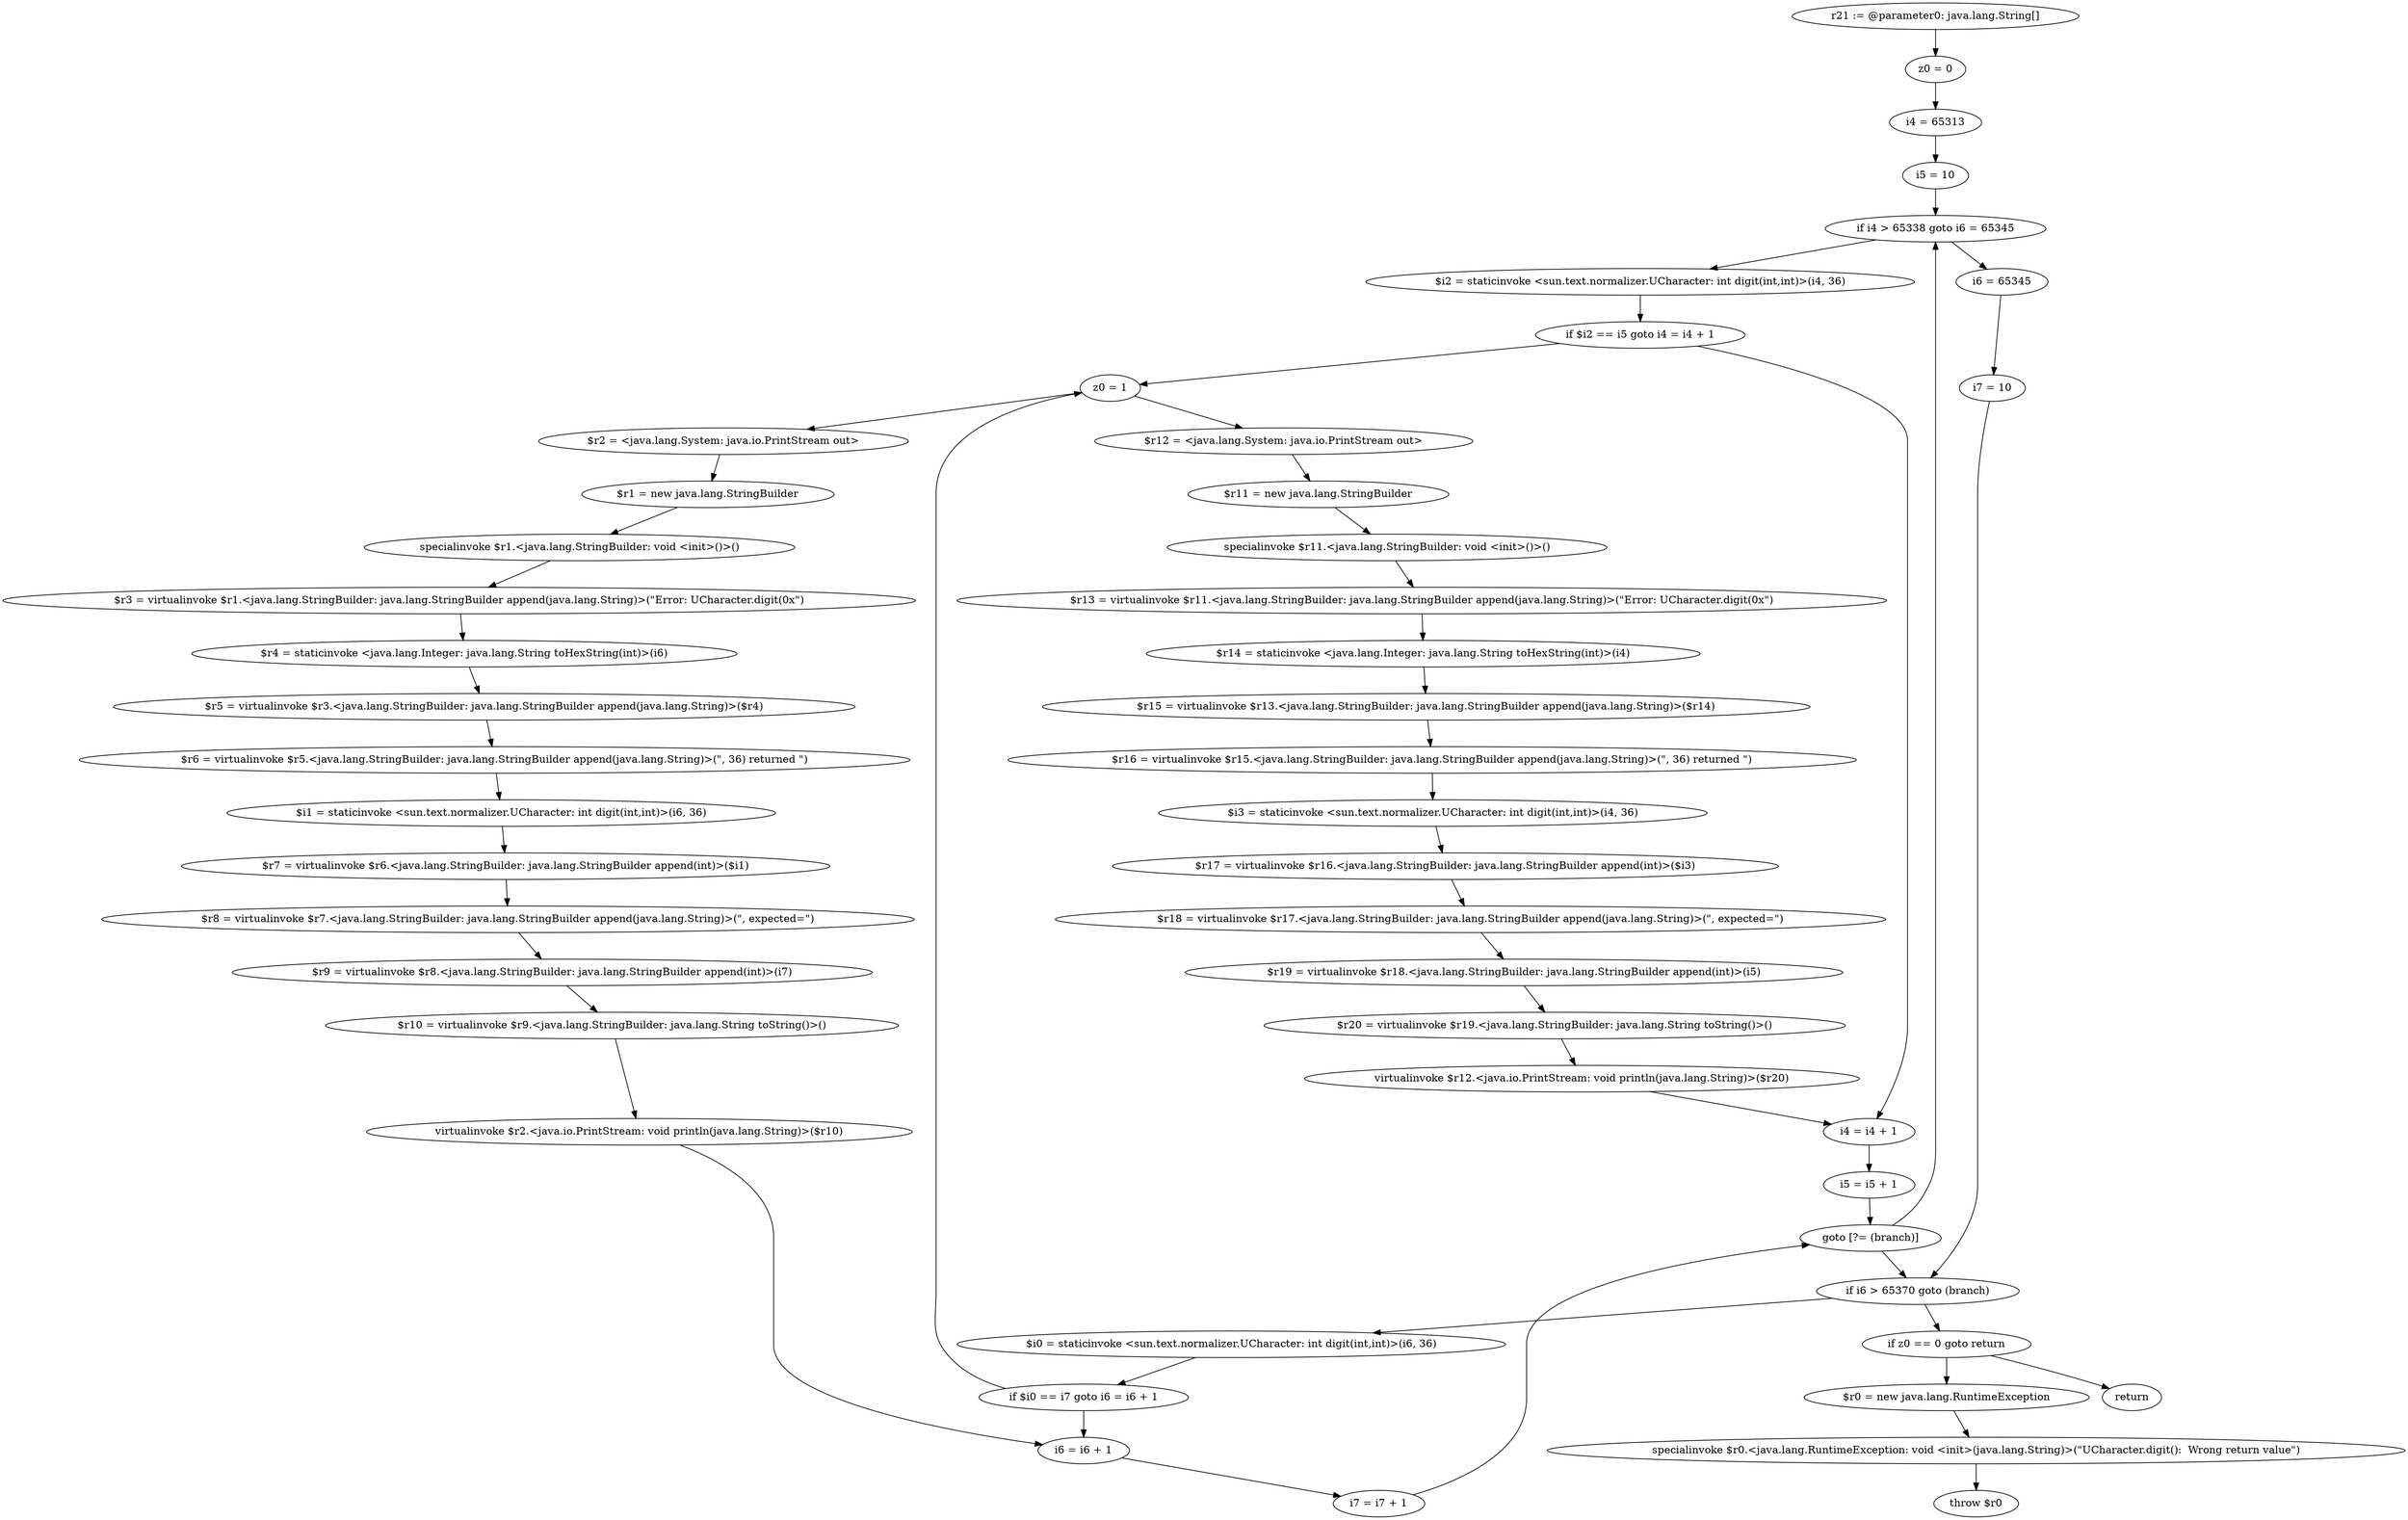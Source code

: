 digraph "unitGraph" {
    "r21 := @parameter0: java.lang.String[]"
    "z0 = 0"
    "i4 = 65313"
    "i5 = 10"
    "if i4 > 65338 goto i6 = 65345"
    "$i2 = staticinvoke <sun.text.normalizer.UCharacter: int digit(int,int)>(i4, 36)"
    "if $i2 == i5 goto i4 = i4 + 1"
    "z0 = 1"
    "$r12 = <java.lang.System: java.io.PrintStream out>"
    "$r11 = new java.lang.StringBuilder"
    "specialinvoke $r11.<java.lang.StringBuilder: void <init>()>()"
    "$r13 = virtualinvoke $r11.<java.lang.StringBuilder: java.lang.StringBuilder append(java.lang.String)>(\"Error: UCharacter.digit(0x\")"
    "$r14 = staticinvoke <java.lang.Integer: java.lang.String toHexString(int)>(i4)"
    "$r15 = virtualinvoke $r13.<java.lang.StringBuilder: java.lang.StringBuilder append(java.lang.String)>($r14)"
    "$r16 = virtualinvoke $r15.<java.lang.StringBuilder: java.lang.StringBuilder append(java.lang.String)>(\", 36) returned \")"
    "$i3 = staticinvoke <sun.text.normalizer.UCharacter: int digit(int,int)>(i4, 36)"
    "$r17 = virtualinvoke $r16.<java.lang.StringBuilder: java.lang.StringBuilder append(int)>($i3)"
    "$r18 = virtualinvoke $r17.<java.lang.StringBuilder: java.lang.StringBuilder append(java.lang.String)>(\", expected=\")"
    "$r19 = virtualinvoke $r18.<java.lang.StringBuilder: java.lang.StringBuilder append(int)>(i5)"
    "$r20 = virtualinvoke $r19.<java.lang.StringBuilder: java.lang.String toString()>()"
    "virtualinvoke $r12.<java.io.PrintStream: void println(java.lang.String)>($r20)"
    "i4 = i4 + 1"
    "i5 = i5 + 1"
    "goto [?= (branch)]"
    "i6 = 65345"
    "i7 = 10"
    "if i6 > 65370 goto (branch)"
    "$i0 = staticinvoke <sun.text.normalizer.UCharacter: int digit(int,int)>(i6, 36)"
    "if $i0 == i7 goto i6 = i6 + 1"
    "$r2 = <java.lang.System: java.io.PrintStream out>"
    "$r1 = new java.lang.StringBuilder"
    "specialinvoke $r1.<java.lang.StringBuilder: void <init>()>()"
    "$r3 = virtualinvoke $r1.<java.lang.StringBuilder: java.lang.StringBuilder append(java.lang.String)>(\"Error: UCharacter.digit(0x\")"
    "$r4 = staticinvoke <java.lang.Integer: java.lang.String toHexString(int)>(i6)"
    "$r5 = virtualinvoke $r3.<java.lang.StringBuilder: java.lang.StringBuilder append(java.lang.String)>($r4)"
    "$r6 = virtualinvoke $r5.<java.lang.StringBuilder: java.lang.StringBuilder append(java.lang.String)>(\", 36) returned \")"
    "$i1 = staticinvoke <sun.text.normalizer.UCharacter: int digit(int,int)>(i6, 36)"
    "$r7 = virtualinvoke $r6.<java.lang.StringBuilder: java.lang.StringBuilder append(int)>($i1)"
    "$r8 = virtualinvoke $r7.<java.lang.StringBuilder: java.lang.StringBuilder append(java.lang.String)>(\", expected=\")"
    "$r9 = virtualinvoke $r8.<java.lang.StringBuilder: java.lang.StringBuilder append(int)>(i7)"
    "$r10 = virtualinvoke $r9.<java.lang.StringBuilder: java.lang.String toString()>()"
    "virtualinvoke $r2.<java.io.PrintStream: void println(java.lang.String)>($r10)"
    "i6 = i6 + 1"
    "i7 = i7 + 1"
    "if z0 == 0 goto return"
    "$r0 = new java.lang.RuntimeException"
    "specialinvoke $r0.<java.lang.RuntimeException: void <init>(java.lang.String)>(\"UCharacter.digit():  Wrong return value\")"
    "throw $r0"
    "return"
    "r21 := @parameter0: java.lang.String[]"->"z0 = 0";
    "z0 = 0"->"i4 = 65313";
    "i4 = 65313"->"i5 = 10";
    "i5 = 10"->"if i4 > 65338 goto i6 = 65345";
    "if i4 > 65338 goto i6 = 65345"->"$i2 = staticinvoke <sun.text.normalizer.UCharacter: int digit(int,int)>(i4, 36)";
    "if i4 > 65338 goto i6 = 65345"->"i6 = 65345";
    "$i2 = staticinvoke <sun.text.normalizer.UCharacter: int digit(int,int)>(i4, 36)"->"if $i2 == i5 goto i4 = i4 + 1";
    "if $i2 == i5 goto i4 = i4 + 1"->"z0 = 1";
    "if $i2 == i5 goto i4 = i4 + 1"->"i4 = i4 + 1";
    "z0 = 1"->"$r12 = <java.lang.System: java.io.PrintStream out>";
    "$r12 = <java.lang.System: java.io.PrintStream out>"->"$r11 = new java.lang.StringBuilder";
    "$r11 = new java.lang.StringBuilder"->"specialinvoke $r11.<java.lang.StringBuilder: void <init>()>()";
    "specialinvoke $r11.<java.lang.StringBuilder: void <init>()>()"->"$r13 = virtualinvoke $r11.<java.lang.StringBuilder: java.lang.StringBuilder append(java.lang.String)>(\"Error: UCharacter.digit(0x\")";
    "$r13 = virtualinvoke $r11.<java.lang.StringBuilder: java.lang.StringBuilder append(java.lang.String)>(\"Error: UCharacter.digit(0x\")"->"$r14 = staticinvoke <java.lang.Integer: java.lang.String toHexString(int)>(i4)";
    "$r14 = staticinvoke <java.lang.Integer: java.lang.String toHexString(int)>(i4)"->"$r15 = virtualinvoke $r13.<java.lang.StringBuilder: java.lang.StringBuilder append(java.lang.String)>($r14)";
    "$r15 = virtualinvoke $r13.<java.lang.StringBuilder: java.lang.StringBuilder append(java.lang.String)>($r14)"->"$r16 = virtualinvoke $r15.<java.lang.StringBuilder: java.lang.StringBuilder append(java.lang.String)>(\", 36) returned \")";
    "$r16 = virtualinvoke $r15.<java.lang.StringBuilder: java.lang.StringBuilder append(java.lang.String)>(\", 36) returned \")"->"$i3 = staticinvoke <sun.text.normalizer.UCharacter: int digit(int,int)>(i4, 36)";
    "$i3 = staticinvoke <sun.text.normalizer.UCharacter: int digit(int,int)>(i4, 36)"->"$r17 = virtualinvoke $r16.<java.lang.StringBuilder: java.lang.StringBuilder append(int)>($i3)";
    "$r17 = virtualinvoke $r16.<java.lang.StringBuilder: java.lang.StringBuilder append(int)>($i3)"->"$r18 = virtualinvoke $r17.<java.lang.StringBuilder: java.lang.StringBuilder append(java.lang.String)>(\", expected=\")";
    "$r18 = virtualinvoke $r17.<java.lang.StringBuilder: java.lang.StringBuilder append(java.lang.String)>(\", expected=\")"->"$r19 = virtualinvoke $r18.<java.lang.StringBuilder: java.lang.StringBuilder append(int)>(i5)";
    "$r19 = virtualinvoke $r18.<java.lang.StringBuilder: java.lang.StringBuilder append(int)>(i5)"->"$r20 = virtualinvoke $r19.<java.lang.StringBuilder: java.lang.String toString()>()";
    "$r20 = virtualinvoke $r19.<java.lang.StringBuilder: java.lang.String toString()>()"->"virtualinvoke $r12.<java.io.PrintStream: void println(java.lang.String)>($r20)";
    "virtualinvoke $r12.<java.io.PrintStream: void println(java.lang.String)>($r20)"->"i4 = i4 + 1";
    "i4 = i4 + 1"->"i5 = i5 + 1";
    "i5 = i5 + 1"->"goto [?= (branch)]";
    "goto [?= (branch)]"->"if i4 > 65338 goto i6 = 65345";
    "i6 = 65345"->"i7 = 10";
    "i7 = 10"->"if i6 > 65370 goto (branch)";
    "if i6 > 65370 goto (branch)"->"$i0 = staticinvoke <sun.text.normalizer.UCharacter: int digit(int,int)>(i6, 36)";
    "if i6 > 65370 goto (branch)"->"if z0 == 0 goto return";
    "$i0 = staticinvoke <sun.text.normalizer.UCharacter: int digit(int,int)>(i6, 36)"->"if $i0 == i7 goto i6 = i6 + 1";
    "if $i0 == i7 goto i6 = i6 + 1"->"z0 = 1";
    "if $i0 == i7 goto i6 = i6 + 1"->"i6 = i6 + 1";
    "z0 = 1"->"$r2 = <java.lang.System: java.io.PrintStream out>";
    "$r2 = <java.lang.System: java.io.PrintStream out>"->"$r1 = new java.lang.StringBuilder";
    "$r1 = new java.lang.StringBuilder"->"specialinvoke $r1.<java.lang.StringBuilder: void <init>()>()";
    "specialinvoke $r1.<java.lang.StringBuilder: void <init>()>()"->"$r3 = virtualinvoke $r1.<java.lang.StringBuilder: java.lang.StringBuilder append(java.lang.String)>(\"Error: UCharacter.digit(0x\")";
    "$r3 = virtualinvoke $r1.<java.lang.StringBuilder: java.lang.StringBuilder append(java.lang.String)>(\"Error: UCharacter.digit(0x\")"->"$r4 = staticinvoke <java.lang.Integer: java.lang.String toHexString(int)>(i6)";
    "$r4 = staticinvoke <java.lang.Integer: java.lang.String toHexString(int)>(i6)"->"$r5 = virtualinvoke $r3.<java.lang.StringBuilder: java.lang.StringBuilder append(java.lang.String)>($r4)";
    "$r5 = virtualinvoke $r3.<java.lang.StringBuilder: java.lang.StringBuilder append(java.lang.String)>($r4)"->"$r6 = virtualinvoke $r5.<java.lang.StringBuilder: java.lang.StringBuilder append(java.lang.String)>(\", 36) returned \")";
    "$r6 = virtualinvoke $r5.<java.lang.StringBuilder: java.lang.StringBuilder append(java.lang.String)>(\", 36) returned \")"->"$i1 = staticinvoke <sun.text.normalizer.UCharacter: int digit(int,int)>(i6, 36)";
    "$i1 = staticinvoke <sun.text.normalizer.UCharacter: int digit(int,int)>(i6, 36)"->"$r7 = virtualinvoke $r6.<java.lang.StringBuilder: java.lang.StringBuilder append(int)>($i1)";
    "$r7 = virtualinvoke $r6.<java.lang.StringBuilder: java.lang.StringBuilder append(int)>($i1)"->"$r8 = virtualinvoke $r7.<java.lang.StringBuilder: java.lang.StringBuilder append(java.lang.String)>(\", expected=\")";
    "$r8 = virtualinvoke $r7.<java.lang.StringBuilder: java.lang.StringBuilder append(java.lang.String)>(\", expected=\")"->"$r9 = virtualinvoke $r8.<java.lang.StringBuilder: java.lang.StringBuilder append(int)>(i7)";
    "$r9 = virtualinvoke $r8.<java.lang.StringBuilder: java.lang.StringBuilder append(int)>(i7)"->"$r10 = virtualinvoke $r9.<java.lang.StringBuilder: java.lang.String toString()>()";
    "$r10 = virtualinvoke $r9.<java.lang.StringBuilder: java.lang.String toString()>()"->"virtualinvoke $r2.<java.io.PrintStream: void println(java.lang.String)>($r10)";
    "virtualinvoke $r2.<java.io.PrintStream: void println(java.lang.String)>($r10)"->"i6 = i6 + 1";
    "i6 = i6 + 1"->"i7 = i7 + 1";
    "i7 = i7 + 1"->"goto [?= (branch)]";
    "goto [?= (branch)]"->"if i6 > 65370 goto (branch)";
    "if z0 == 0 goto return"->"$r0 = new java.lang.RuntimeException";
    "if z0 == 0 goto return"->"return";
    "$r0 = new java.lang.RuntimeException"->"specialinvoke $r0.<java.lang.RuntimeException: void <init>(java.lang.String)>(\"UCharacter.digit():  Wrong return value\")";
    "specialinvoke $r0.<java.lang.RuntimeException: void <init>(java.lang.String)>(\"UCharacter.digit():  Wrong return value\")"->"throw $r0";
}
